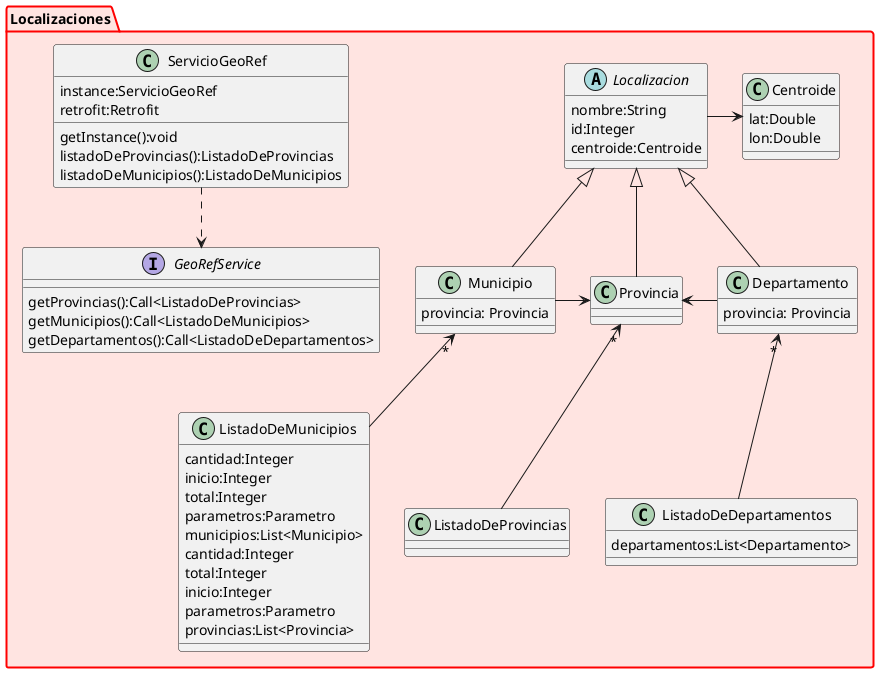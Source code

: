 @startuml
'https://plantuml.com/class-diagram

package Localizaciones #back:mistyrose;line:Red;line.bold{
    abstract class Localizacion {
        nombre:String
        id:Integer
        centroide:Centroide
    }

    class Municipio{
        provincia: Provincia
    }

    class Provincia{}

    class Departamento{
        provincia: Provincia
    }

    class Centroide{
        lat:Double
        lon:Double
    }

    class ListadoDeDepartamentos {
        departamentos:List<Departamento>
    }

    class ListadoDeMunicipios {
        cantidad:Integer
        inicio:Integer
        total:Integer
        parametros:Parametro
        municipios:List<Municipio>
    }

    class ListadoDeMunicipios {
        cantidad:Integer
        total:Integer
        inicio:Integer
        parametros:Parametro
        provincias:List<Provincia>
    }

    interface GeoRefService {

        getProvincias():Call<ListadoDeProvincias>
        getMunicipios():Call<ListadoDeMunicipios>
        getDepartamentos():Call<ListadoDeDepartamentos>
    }

    class ServicioGeoRef {
        instance:ServicioGeoRef
        retrofit:Retrofit

        getInstance():void
        listadoDeProvincias():ListadoDeProvincias
        listadoDeMunicipios():ListadoDeMunicipios
    }

    Municipio-up-|>Localizacion
    Provincia-up-|>Localizacion
    Departamento-up-|>Localizacion
    Municipio-right->Provincia
    Departamento-left->Provincia
    Localizacion-right->Centroide

    ListadoDeMunicipios-up->"*"Municipio
    ListadoDeProvincias-up->"*"Provincia
    ListadoDeDepartamentos-up->"*"Departamento

    ServicioGeoRef..>GeoRefService
}

@enduml
